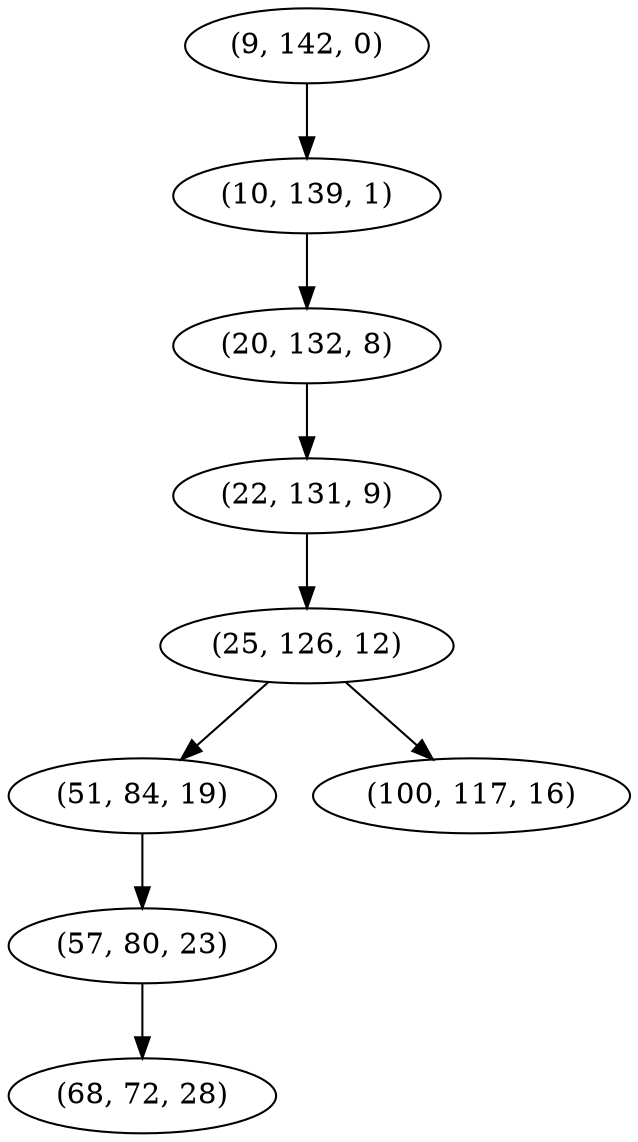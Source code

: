 digraph tree {
    "(9, 142, 0)";
    "(10, 139, 1)";
    "(20, 132, 8)";
    "(22, 131, 9)";
    "(25, 126, 12)";
    "(51, 84, 19)";
    "(57, 80, 23)";
    "(68, 72, 28)";
    "(100, 117, 16)";
    "(9, 142, 0)" -> "(10, 139, 1)";
    "(10, 139, 1)" -> "(20, 132, 8)";
    "(20, 132, 8)" -> "(22, 131, 9)";
    "(22, 131, 9)" -> "(25, 126, 12)";
    "(25, 126, 12)" -> "(51, 84, 19)";
    "(25, 126, 12)" -> "(100, 117, 16)";
    "(51, 84, 19)" -> "(57, 80, 23)";
    "(57, 80, 23)" -> "(68, 72, 28)";
}
